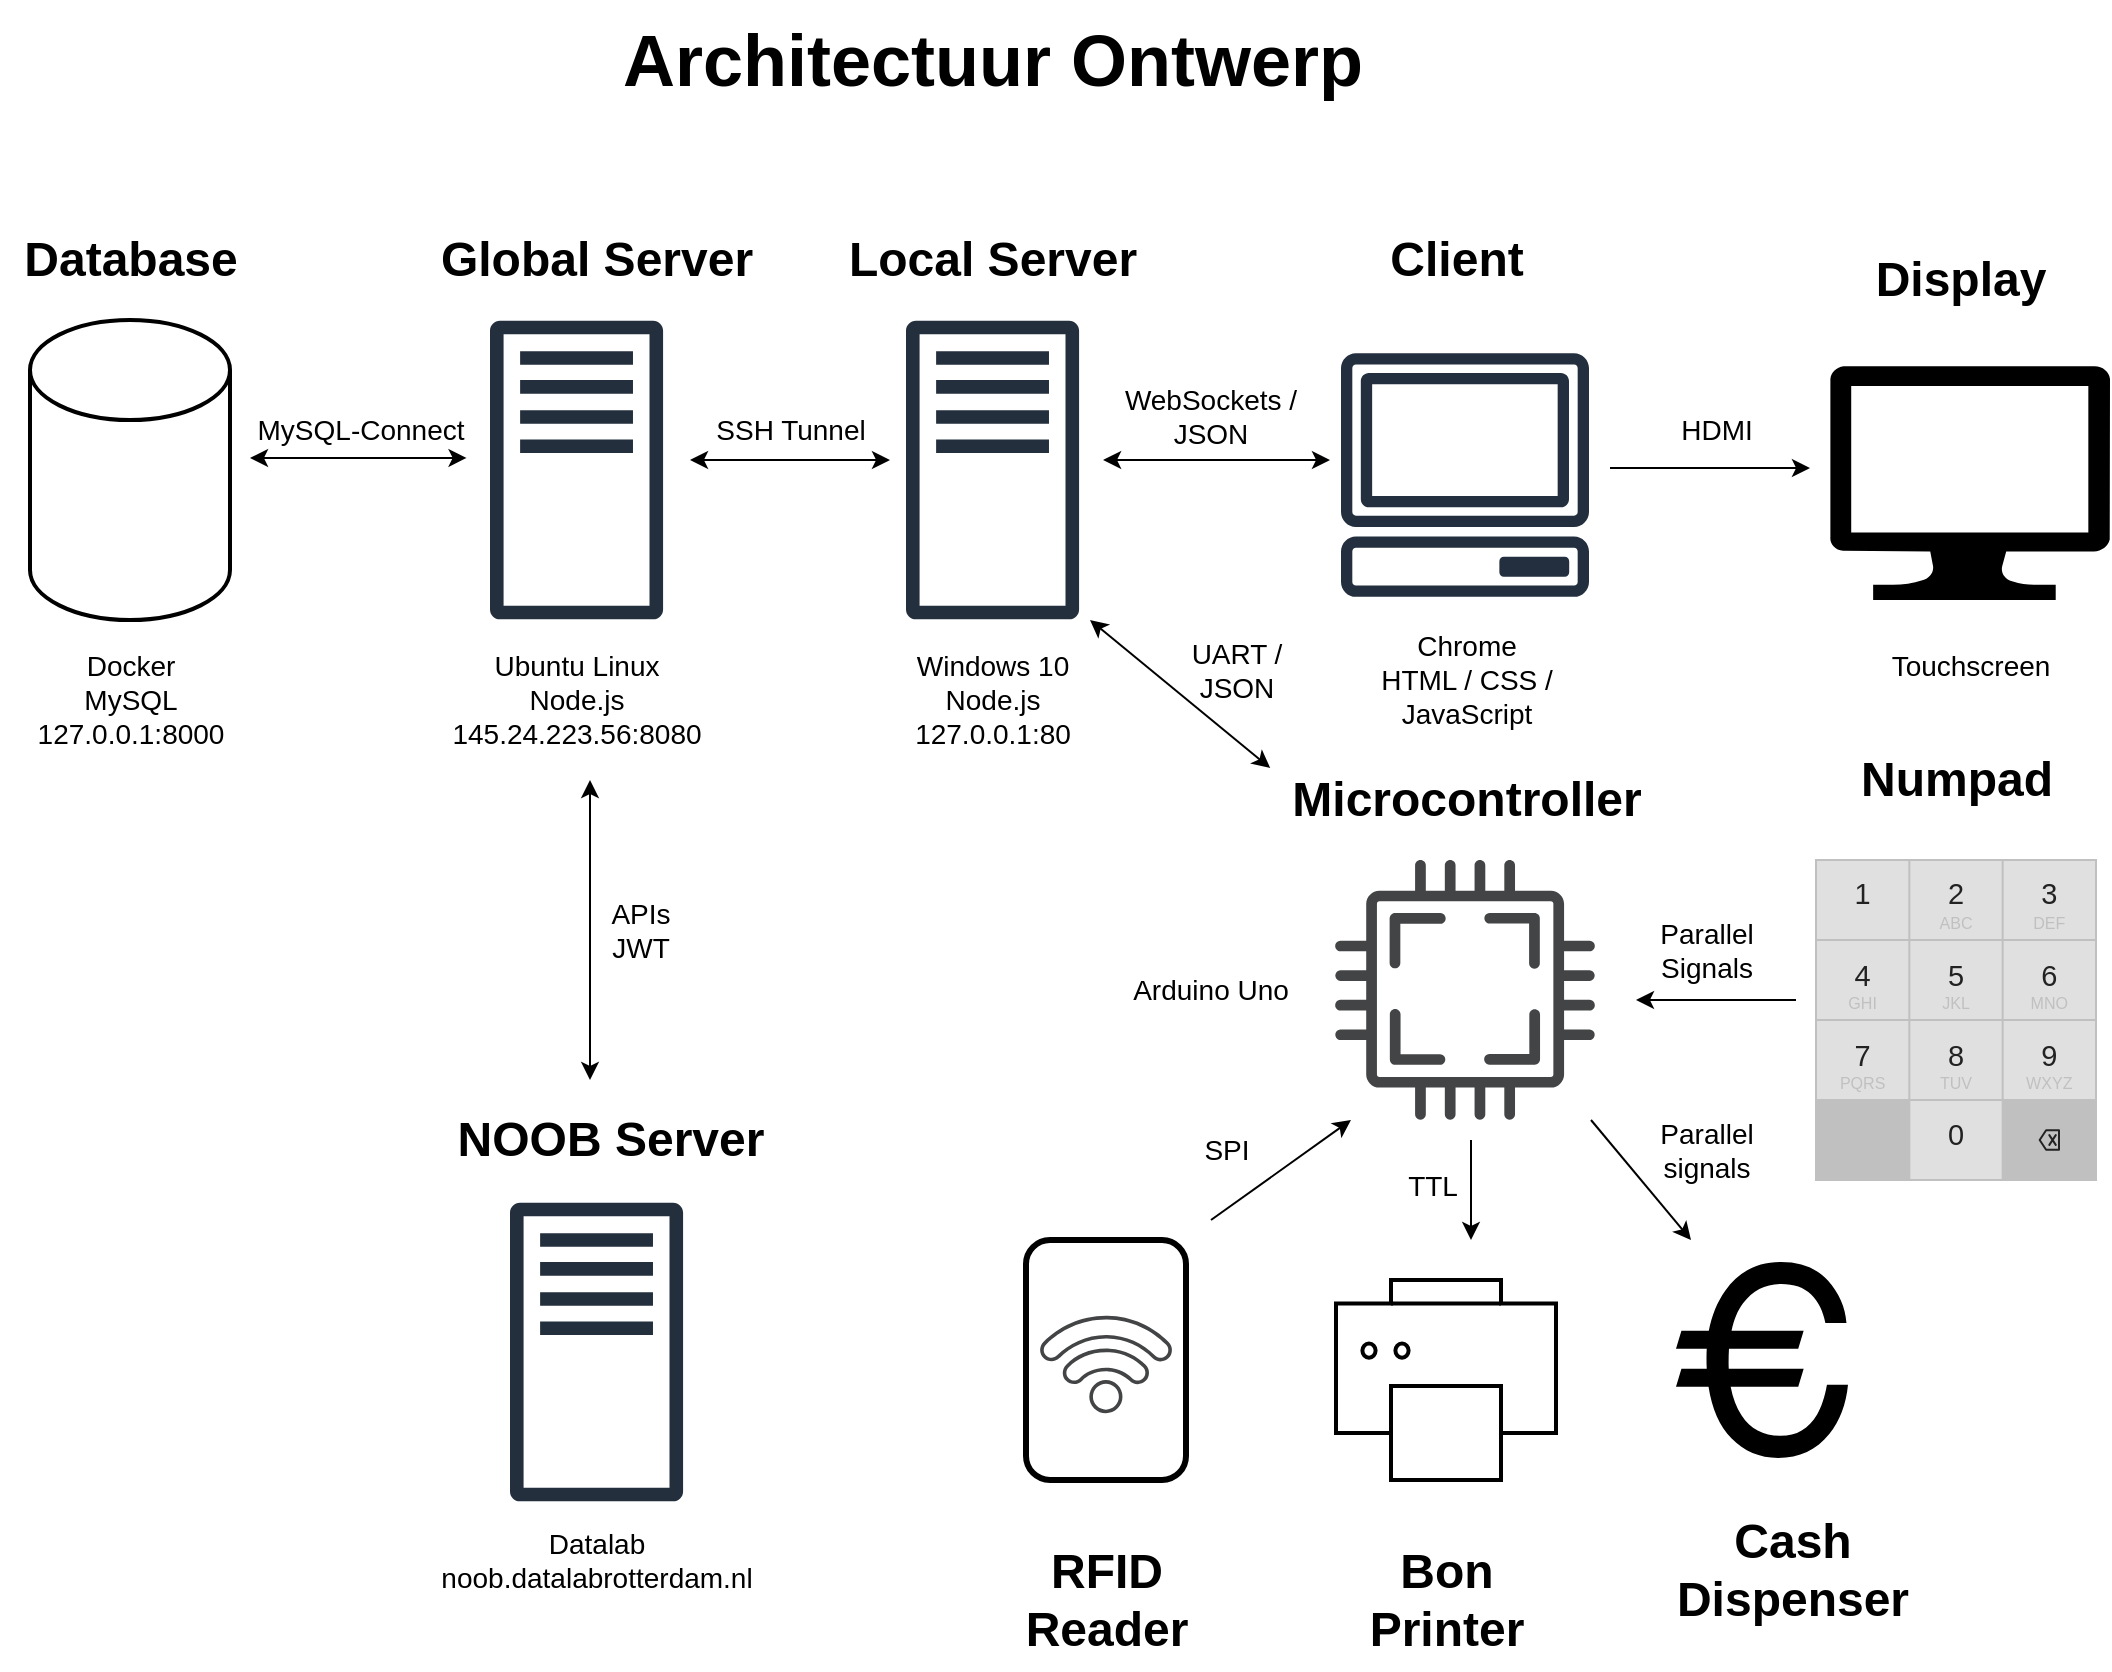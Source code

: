 <mxfile version="22.1.2" type="device">
  <diagram name="Page-1" id="lCXC6eHp83ni3dRdeeKu">
    <mxGraphModel dx="1970" dy="1632" grid="1" gridSize="10" guides="1" tooltips="1" connect="1" arrows="1" fold="1" page="1" pageScale="1" pageWidth="850" pageHeight="1100" math="0" shadow="0">
      <root>
        <mxCell id="0" />
        <mxCell id="1" parent="0" />
        <mxCell id="Ysu9iHWSP_aX7pVQHmVG-18" value="" style="sketch=0;pointerEvents=1;shadow=0;dashed=0;html=1;strokeColor=none;fillColor=#434445;aspect=fixed;labelPosition=center;verticalLabelPosition=bottom;verticalAlign=top;align=center;outlineConnect=0;shape=mxgraph.vvd.cpu;" parent="1" vertex="1">
          <mxGeometry x="552.5" y="380" width="130" height="130" as="geometry" />
        </mxCell>
        <mxCell id="Ysu9iHWSP_aX7pVQHmVG-3" value="" style="sketch=0;outlineConnect=0;fontColor=#232F3E;gradientColor=none;fillColor=#232F3D;strokeColor=none;dashed=0;verticalLabelPosition=bottom;verticalAlign=top;align=center;html=1;fontSize=12;fontStyle=0;aspect=fixed;pointerEvents=1;shape=mxgraph.aws4.traditional_server;" parent="1" vertex="1">
          <mxGeometry x="338" y="110" width="86.54" height="150" as="geometry" />
        </mxCell>
        <mxCell id="Ysu9iHWSP_aX7pVQHmVG-5" value="" style="sketch=0;outlineConnect=0;fontColor=#232F3E;gradientColor=none;strokeColor=#232F3E;fillColor=#ffffff;dashed=0;verticalLabelPosition=bottom;verticalAlign=top;align=center;html=1;fontSize=12;fontStyle=0;aspect=fixed;shape=mxgraph.aws4.resourceIcon;resIcon=mxgraph.aws4.client;" parent="1" vertex="1">
          <mxGeometry x="540" y="110" width="155" height="155" as="geometry" />
        </mxCell>
        <mxCell id="Ysu9iHWSP_aX7pVQHmVG-8" value="" style="strokeWidth=2;html=1;shape=mxgraph.flowchart.database;whiteSpace=wrap;" parent="1" vertex="1">
          <mxGeometry x="-100" y="110" width="100" height="150" as="geometry" />
        </mxCell>
        <mxCell id="Ysu9iHWSP_aX7pVQHmVG-13" value="" style="endArrow=classic;startArrow=classic;html=1;rounded=0;" parent="1" edge="1">
          <mxGeometry width="50" height="50" relative="1" as="geometry">
            <mxPoint x="436.54" y="180" as="sourcePoint" />
            <mxPoint x="550" y="180" as="targetPoint" />
          </mxGeometry>
        </mxCell>
        <mxCell id="Ysu9iHWSP_aX7pVQHmVG-14" value="&lt;font style=&quot;font-size: 14px;&quot;&gt;WebSockets /&lt;br&gt;JSON&lt;br&gt;&lt;/font&gt;" style="text;html=1;align=center;verticalAlign=middle;resizable=0;points=[];autosize=1;strokeColor=none;fillColor=none;" parent="1" vertex="1">
          <mxGeometry x="435" y="133" width="110" height="50" as="geometry" />
        </mxCell>
        <mxCell id="Ysu9iHWSP_aX7pVQHmVG-15" value="&lt;font style=&quot;font-size: 24px;&quot;&gt;&lt;b style=&quot;&quot;&gt;Client&lt;/b&gt;&lt;/font&gt;" style="text;html=1;align=center;verticalAlign=middle;resizable=0;points=[];autosize=1;strokeColor=none;fillColor=none;" parent="1" vertex="1">
          <mxGeometry x="567.5" y="60" width="90" height="40" as="geometry" />
        </mxCell>
        <mxCell id="Ysu9iHWSP_aX7pVQHmVG-19" value="&lt;b style=&quot;border-color: var(--border-color); font-size: 24px;&quot;&gt;Local Server&lt;/b&gt;" style="text;html=1;align=center;verticalAlign=middle;resizable=0;points=[];autosize=1;strokeColor=none;fillColor=none;" parent="1" vertex="1">
          <mxGeometry x="296.27" y="60" width="170" height="40" as="geometry" />
        </mxCell>
        <mxCell id="Ysu9iHWSP_aX7pVQHmVG-20" value="&lt;font style=&quot;font-size: 24px;&quot;&gt;&lt;b style=&quot;&quot;&gt;Database&lt;/b&gt;&lt;/font&gt;" style="text;html=1;align=center;verticalAlign=middle;resizable=0;points=[];autosize=1;strokeColor=none;fillColor=none;" parent="1" vertex="1">
          <mxGeometry x="-115.0" y="60" width="130" height="40" as="geometry" />
        </mxCell>
        <mxCell id="Ysu9iHWSP_aX7pVQHmVG-22" value="&lt;font style=&quot;font-size: 24px;&quot;&gt;&lt;b style=&quot;&quot;&gt;Microcontroller&lt;/b&gt;&lt;/font&gt;" style="text;html=1;align=center;verticalAlign=middle;resizable=0;points=[];autosize=1;strokeColor=none;fillColor=none;" parent="1" vertex="1">
          <mxGeometry x="517.5" y="330" width="200" height="40" as="geometry" />
        </mxCell>
        <mxCell id="Ysu9iHWSP_aX7pVQHmVG-23" value="" style="endArrow=classic;startArrow=classic;html=1;rounded=0;exitX=0.013;exitY=0.1;exitDx=0;exitDy=0;exitPerimeter=0;" parent="1" source="Ysu9iHWSP_aX7pVQHmVG-22" edge="1">
          <mxGeometry width="50" height="50" relative="1" as="geometry">
            <mxPoint x="510" y="330" as="sourcePoint" />
            <mxPoint x="430" y="260" as="targetPoint" />
          </mxGeometry>
        </mxCell>
        <mxCell id="Ysu9iHWSP_aX7pVQHmVG-24" value="&lt;font style=&quot;font-size: 14px;&quot;&gt;UART /&lt;br&gt;JSON&lt;/font&gt;" style="text;html=1;align=center;verticalAlign=middle;resizable=0;points=[];autosize=1;strokeColor=none;fillColor=none;" parent="1" vertex="1">
          <mxGeometry x="468" y="260" width="70" height="50" as="geometry" />
        </mxCell>
        <mxCell id="Ysu9iHWSP_aX7pVQHmVG-26" value="" style="rounded=1;whiteSpace=wrap;html=1;strokeColor=default;strokeWidth=3;" parent="1" vertex="1">
          <mxGeometry x="398" y="570" width="80" height="120" as="geometry" />
        </mxCell>
        <mxCell id="Ysu9iHWSP_aX7pVQHmVG-25" value="" style="sketch=0;pointerEvents=1;shadow=0;dashed=0;html=1;strokeColor=none;fillColor=#434445;aspect=fixed;labelPosition=center;verticalLabelPosition=bottom;verticalAlign=top;align=center;outlineConnect=0;shape=mxgraph.vvd.wi_fi;rotation=-45;" parent="1" vertex="1">
          <mxGeometry x="413" y="600" width="50" height="50" as="geometry" />
        </mxCell>
        <mxCell id="Ysu9iHWSP_aX7pVQHmVG-28" value="" style="html=1;verticalLabelPosition=bottom;align=center;labelBackgroundColor=#ffffff;verticalAlign=top;strokeWidth=2;strokeColor=#000000;shadow=0;dashed=0;shape=mxgraph.ios7.icons.printer;" parent="1" vertex="1">
          <mxGeometry x="553" y="590" width="110" height="100" as="geometry" />
        </mxCell>
        <mxCell id="Ysu9iHWSP_aX7pVQHmVG-29" value="" style="shape=mxgraph.signs.travel.euro;html=1;pointerEvents=1;fillColor=#000000;strokeColor=none;verticalLabelPosition=bottom;verticalAlign=top;align=center;" parent="1" vertex="1">
          <mxGeometry x="723" y="581" width="86" height="98" as="geometry" />
        </mxCell>
        <mxCell id="Ysu9iHWSP_aX7pVQHmVG-30" value="" style="endArrow=classic;html=1;rounded=0;" parent="1" edge="1">
          <mxGeometry width="50" height="50" relative="1" as="geometry">
            <mxPoint x="490.5" y="560" as="sourcePoint" />
            <mxPoint x="560.5" y="510" as="targetPoint" />
          </mxGeometry>
        </mxCell>
        <mxCell id="Ysu9iHWSP_aX7pVQHmVG-31" value="" style="endArrow=classic;html=1;rounded=0;" parent="1" edge="1">
          <mxGeometry width="50" height="50" relative="1" as="geometry">
            <mxPoint x="620.5" y="520" as="sourcePoint" />
            <mxPoint x="620.5" y="570" as="targetPoint" />
          </mxGeometry>
        </mxCell>
        <mxCell id="Ysu9iHWSP_aX7pVQHmVG-32" value="" style="endArrow=classic;html=1;rounded=0;" parent="1" edge="1">
          <mxGeometry width="50" height="50" relative="1" as="geometry">
            <mxPoint x="680.5" y="510" as="sourcePoint" />
            <mxPoint x="730.5" y="570" as="targetPoint" />
          </mxGeometry>
        </mxCell>
        <mxCell id="Ysu9iHWSP_aX7pVQHmVG-33" value="&lt;b style=&quot;&quot;&gt;&lt;font style=&quot;font-size: 24px;&quot;&gt;RFID&lt;br&gt;Reader&lt;/font&gt;&lt;br&gt;&lt;/b&gt;" style="text;html=1;align=center;verticalAlign=middle;resizable=0;points=[];autosize=1;strokeColor=none;fillColor=none;" parent="1" vertex="1">
          <mxGeometry x="388" y="715" width="100" height="70" as="geometry" />
        </mxCell>
        <mxCell id="Ysu9iHWSP_aX7pVQHmVG-34" value="&lt;b style=&quot;&quot;&gt;&lt;font style=&quot;font-size: 24px;&quot;&gt;Bon&lt;br&gt;Printer&lt;/font&gt;&lt;br&gt;&lt;/b&gt;" style="text;html=1;align=center;verticalAlign=middle;resizable=0;points=[];autosize=1;strokeColor=none;fillColor=none;" parent="1" vertex="1">
          <mxGeometry x="558" y="715" width="100" height="70" as="geometry" />
        </mxCell>
        <mxCell id="Ysu9iHWSP_aX7pVQHmVG-35" value="&lt;b style=&quot;&quot;&gt;&lt;font style=&quot;font-size: 24px;&quot;&gt;Cash&lt;br&gt;Dispenser&lt;/font&gt;&lt;br&gt;&lt;/b&gt;" style="text;html=1;align=center;verticalAlign=middle;resizable=0;points=[];autosize=1;strokeColor=none;fillColor=none;" parent="1" vertex="1">
          <mxGeometry x="710.5" y="700" width="140" height="70" as="geometry" />
        </mxCell>
        <mxCell id="Ysu9iHWSP_aX7pVQHmVG-36" value="" style="html=1;verticalLabelPosition=bottom;labelBackgroundColor=#ffffff;verticalAlign=top;shadow=0;dashed=0;strokeWidth=2;shape=mxgraph.ios7.misc.number_pad;strokeWidth=1;" parent="1" vertex="1">
          <mxGeometry x="793" y="380" width="140" height="160" as="geometry" />
        </mxCell>
        <mxCell id="Ysu9iHWSP_aX7pVQHmVG-38" value="&lt;b style=&quot;&quot;&gt;&lt;font style=&quot;font-size: 24px;&quot;&gt;Numpad&lt;/font&gt;&lt;br&gt;&lt;/b&gt;" style="text;html=1;align=center;verticalAlign=middle;resizable=0;points=[];autosize=1;strokeColor=none;fillColor=none;" parent="1" vertex="1">
          <mxGeometry x="803" y="320" width="120" height="40" as="geometry" />
        </mxCell>
        <mxCell id="Ysu9iHWSP_aX7pVQHmVG-39" value="" style="endArrow=classic;startArrow=classic;html=1;rounded=0;" parent="1" edge="1">
          <mxGeometry width="50" height="50" relative="1" as="geometry">
            <mxPoint x="230" y="180" as="sourcePoint" />
            <mxPoint x="330" y="180" as="targetPoint" />
          </mxGeometry>
        </mxCell>
        <mxCell id="Ysu9iHWSP_aX7pVQHmVG-40" value="&lt;font style=&quot;font-size: 14px;&quot;&gt;SSH Tunnel&lt;/font&gt;" style="text;html=1;align=center;verticalAlign=middle;resizable=0;points=[];autosize=1;strokeColor=none;fillColor=none;" parent="1" vertex="1">
          <mxGeometry x="230" y="150" width="100" height="30" as="geometry" />
        </mxCell>
        <mxCell id="Ysu9iHWSP_aX7pVQHmVG-41" value="" style="verticalLabelPosition=bottom;html=1;verticalAlign=top;align=center;strokeColor=none;fillColor=#000000;shape=mxgraph.azure.computer;pointerEvents=1;" parent="1" vertex="1">
          <mxGeometry x="800" y="133" width="140" height="117" as="geometry" />
        </mxCell>
        <mxCell id="Ysu9iHWSP_aX7pVQHmVG-42" value="&lt;font style=&quot;font-size: 24px;&quot;&gt;&lt;b style=&quot;&quot;&gt;Display&lt;/b&gt;&lt;/font&gt;" style="text;html=1;align=center;verticalAlign=middle;resizable=0;points=[];autosize=1;strokeColor=none;fillColor=none;" parent="1" vertex="1">
          <mxGeometry x="810" y="70" width="110" height="40" as="geometry" />
        </mxCell>
        <mxCell id="Ysu9iHWSP_aX7pVQHmVG-43" value="" style="endArrow=classic;html=1;rounded=0;" parent="1" edge="1">
          <mxGeometry width="50" height="50" relative="1" as="geometry">
            <mxPoint x="690" y="184" as="sourcePoint" />
            <mxPoint x="790" y="184" as="targetPoint" />
          </mxGeometry>
        </mxCell>
        <mxCell id="Ysu9iHWSP_aX7pVQHmVG-44" value="&lt;font style=&quot;font-size: 14px;&quot;&gt;HDMI&lt;/font&gt;" style="text;html=1;align=center;verticalAlign=middle;resizable=0;points=[];autosize=1;strokeColor=none;fillColor=none;" parent="1" vertex="1">
          <mxGeometry x="712.5" y="150" width="60" height="30" as="geometry" />
        </mxCell>
        <mxCell id="Ysu9iHWSP_aX7pVQHmVG-45" value="&lt;font style=&quot;font-size: 14px;&quot;&gt;SPI&lt;/font&gt;" style="text;html=1;align=center;verticalAlign=middle;resizable=0;points=[];autosize=1;strokeColor=none;fillColor=none;" parent="1" vertex="1">
          <mxGeometry x="473" y="510" width="50" height="30" as="geometry" />
        </mxCell>
        <mxCell id="Ysu9iHWSP_aX7pVQHmVG-46" value="&lt;font style=&quot;font-size: 14px;&quot;&gt;TTL&lt;/font&gt;" style="text;html=1;align=center;verticalAlign=middle;resizable=0;points=[];autosize=1;strokeColor=none;fillColor=none;" parent="1" vertex="1">
          <mxGeometry x="575.5" y="528" width="50" height="30" as="geometry" />
        </mxCell>
        <mxCell id="Ysu9iHWSP_aX7pVQHmVG-48" value="&lt;font style=&quot;font-size: 14px;&quot;&gt;Parallel &lt;br&gt;signals&lt;/font&gt;" style="text;html=1;align=center;verticalAlign=middle;resizable=0;points=[];autosize=1;strokeColor=none;fillColor=none;" parent="1" vertex="1">
          <mxGeometry x="703" y="500" width="70" height="50" as="geometry" />
        </mxCell>
        <mxCell id="Ysu9iHWSP_aX7pVQHmVG-50" value="&lt;font style=&quot;font-size: 14px;&quot;&gt;Ubuntu Linux&lt;br&gt;Node.js&lt;br&gt;145.24.223.56:8080&lt;/font&gt;" style="text;html=1;align=center;verticalAlign=middle;resizable=0;points=[];autosize=1;strokeColor=none;fillColor=none;" parent="1" vertex="1">
          <mxGeometry x="98.27" y="270" width="150" height="60" as="geometry" />
        </mxCell>
        <mxCell id="Ysu9iHWSP_aX7pVQHmVG-51" value="&lt;font style=&quot;font-size: 14px;&quot;&gt;Windows 10&lt;br style=&quot;border-color: var(--border-color);&quot;&gt;Node.js&lt;br style=&quot;border-color: var(--border-color);&quot;&gt;127.0.0.1:80&lt;br&gt;&lt;/font&gt;" style="text;html=1;align=center;verticalAlign=middle;resizable=0;points=[];autosize=1;strokeColor=none;fillColor=none;" parent="1" vertex="1">
          <mxGeometry x="331.27" y="270" width="100" height="60" as="geometry" />
        </mxCell>
        <mxCell id="Ysu9iHWSP_aX7pVQHmVG-54" value="" style="sketch=0;outlineConnect=0;fontColor=#232F3E;gradientColor=none;fillColor=#232F3D;strokeColor=none;dashed=0;verticalLabelPosition=bottom;verticalAlign=top;align=center;html=1;fontSize=12;fontStyle=0;aspect=fixed;pointerEvents=1;shape=mxgraph.aws4.traditional_server;" parent="1" vertex="1">
          <mxGeometry x="140" y="551" width="86.54" height="150" as="geometry" />
        </mxCell>
        <mxCell id="Ysu9iHWSP_aX7pVQHmVG-55" value="&lt;font style=&quot;font-size: 24px;&quot;&gt;&lt;b style=&quot;&quot;&gt;NOOB Server&lt;/b&gt;&lt;/font&gt;" style="text;html=1;align=center;verticalAlign=middle;resizable=0;points=[];autosize=1;strokeColor=none;fillColor=none;" parent="1" vertex="1">
          <mxGeometry x="100" y="500" width="180" height="40" as="geometry" />
        </mxCell>
        <mxCell id="Ysu9iHWSP_aX7pVQHmVG-58" value="" style="endArrow=classic;startArrow=classic;html=1;rounded=0;" parent="1" edge="1">
          <mxGeometry width="50" height="50" relative="1" as="geometry">
            <mxPoint x="180" y="490" as="sourcePoint" />
            <mxPoint x="180" y="340" as="targetPoint" />
          </mxGeometry>
        </mxCell>
        <mxCell id="Ysu9iHWSP_aX7pVQHmVG-60" value="&lt;font style=&quot;font-size: 36px;&quot;&gt;&lt;b style=&quot;&quot;&gt;Architectuur Ontwerp&lt;/b&gt;&lt;/font&gt;" style="text;html=1;align=center;verticalAlign=middle;resizable=0;points=[];autosize=1;strokeColor=none;fillColor=none;" parent="1" vertex="1">
          <mxGeometry x="186.27" y="-50" width="390" height="60" as="geometry" />
        </mxCell>
        <mxCell id="oMzLHv_t5Ir-3O3IQ3d--4" value="" style="endArrow=classic;html=1;rounded=0;" parent="1" edge="1">
          <mxGeometry width="50" height="50" relative="1" as="geometry">
            <mxPoint x="783" y="450" as="sourcePoint" />
            <mxPoint x="703" y="450" as="targetPoint" />
          </mxGeometry>
        </mxCell>
        <mxCell id="oMzLHv_t5Ir-3O3IQ3d--5" value="&lt;span style=&quot;font-size: 14px;&quot;&gt;Parallel&lt;br&gt;Signals&lt;br&gt;&lt;/span&gt;" style="text;html=1;align=center;verticalAlign=middle;resizable=0;points=[];autosize=1;strokeColor=none;fillColor=none;" parent="1" vertex="1">
          <mxGeometry x="703" y="400" width="70" height="50" as="geometry" />
        </mxCell>
        <mxCell id="oMzLHv_t5Ir-3O3IQ3d--6" value="&lt;span style=&quot;font-size: 14px;&quot;&gt;Arduino Uno&lt;/span&gt;" style="text;html=1;align=center;verticalAlign=middle;resizable=0;points=[];autosize=1;strokeColor=none;fillColor=none;" parent="1" vertex="1">
          <mxGeometry x="440" y="430" width="100" height="30" as="geometry" />
        </mxCell>
        <mxCell id="yVpuhuQAqM91t7RZeY26-6" value="&lt;font style=&quot;font-size: 14px;&quot;&gt;Chrome&lt;br style=&quot;border-color: var(--border-color);&quot;&gt;HTML / CSS /&lt;br&gt;JavaScript&lt;br&gt;&lt;/font&gt;" style="text;html=1;align=center;verticalAlign=middle;resizable=0;points=[];autosize=1;strokeColor=none;fillColor=none;" parent="1" vertex="1">
          <mxGeometry x="562.5" y="260" width="110" height="60" as="geometry" />
        </mxCell>
        <mxCell id="VLiPJfwsCajR1eHc7-xb-1" value="" style="sketch=0;outlineConnect=0;fontColor=#232F3E;gradientColor=none;fillColor=#232F3D;strokeColor=none;dashed=0;verticalLabelPosition=bottom;verticalAlign=top;align=center;html=1;fontSize=12;fontStyle=0;aspect=fixed;pointerEvents=1;shape=mxgraph.aws4.traditional_server;" parent="1" vertex="1">
          <mxGeometry x="130" y="110" width="86.54" height="150" as="geometry" />
        </mxCell>
        <mxCell id="VLiPJfwsCajR1eHc7-xb-2" value="" style="endArrow=classic;startArrow=classic;html=1;rounded=0;" parent="1" edge="1">
          <mxGeometry width="50" height="50" relative="1" as="geometry">
            <mxPoint x="10" y="179" as="sourcePoint" />
            <mxPoint x="118.27" y="178.95" as="targetPoint" />
          </mxGeometry>
        </mxCell>
        <mxCell id="VLiPJfwsCajR1eHc7-xb-3" value="&lt;font style=&quot;font-size: 14px;&quot;&gt;MySQL-Connect&lt;/font&gt;" style="text;html=1;align=center;verticalAlign=middle;resizable=0;points=[];autosize=1;strokeColor=none;fillColor=none;" parent="1" vertex="1">
          <mxGeometry y="150" width="130" height="30" as="geometry" />
        </mxCell>
        <mxCell id="VLiPJfwsCajR1eHc7-xb-4" value="&lt;font style=&quot;font-size: 14px;&quot;&gt;APIs&lt;br&gt;JWT&lt;br&gt;&lt;/font&gt;" style="text;html=1;align=center;verticalAlign=middle;resizable=0;points=[];autosize=1;strokeColor=none;fillColor=none;" parent="1" vertex="1">
          <mxGeometry x="180" y="390" width="50" height="50" as="geometry" />
        </mxCell>
        <mxCell id="VLiPJfwsCajR1eHc7-xb-5" value="&lt;font style=&quot;font-size: 24px;&quot;&gt;&lt;b style=&quot;&quot;&gt;Global Server&lt;/b&gt;&lt;/font&gt;" style="text;html=1;align=center;verticalAlign=middle;resizable=0;points=[];autosize=1;strokeColor=none;fillColor=none;" parent="1" vertex="1">
          <mxGeometry x="93.27" y="60" width="180" height="40" as="geometry" />
        </mxCell>
        <mxCell id="VLiPJfwsCajR1eHc7-xb-6" value="&lt;font style=&quot;font-size: 14px;&quot;&gt;Docker&lt;br&gt;MySQL&lt;br&gt;127.0.0.1:8000&lt;/font&gt;" style="text;html=1;align=center;verticalAlign=middle;resizable=0;points=[];autosize=1;strokeColor=none;fillColor=none;" parent="1" vertex="1">
          <mxGeometry x="-110.0" y="270" width="120" height="60" as="geometry" />
        </mxCell>
        <mxCell id="-3czo3fq6nJ9u35Ka1aK-1" value="&lt;font style=&quot;font-size: 14px;&quot;&gt;Touchscreen&lt;/font&gt;" style="text;html=1;align=center;verticalAlign=middle;resizable=0;points=[];autosize=1;strokeColor=none;fillColor=none;" vertex="1" parent="1">
          <mxGeometry x="820" y="268" width="100" height="30" as="geometry" />
        </mxCell>
        <mxCell id="-3czo3fq6nJ9u35Ka1aK-2" value="&lt;font style=&quot;&quot;&gt;&lt;font style=&quot;font-size: 14px;&quot;&gt;Datalab&lt;br&gt;noob.datalabrotterdam.nl&lt;/font&gt;&lt;br&gt;&lt;/font&gt;" style="text;html=1;align=center;verticalAlign=middle;resizable=0;points=[];autosize=1;strokeColor=none;fillColor=none;" vertex="1" parent="1">
          <mxGeometry x="93.27" y="705" width="180" height="50" as="geometry" />
        </mxCell>
      </root>
    </mxGraphModel>
  </diagram>
</mxfile>

